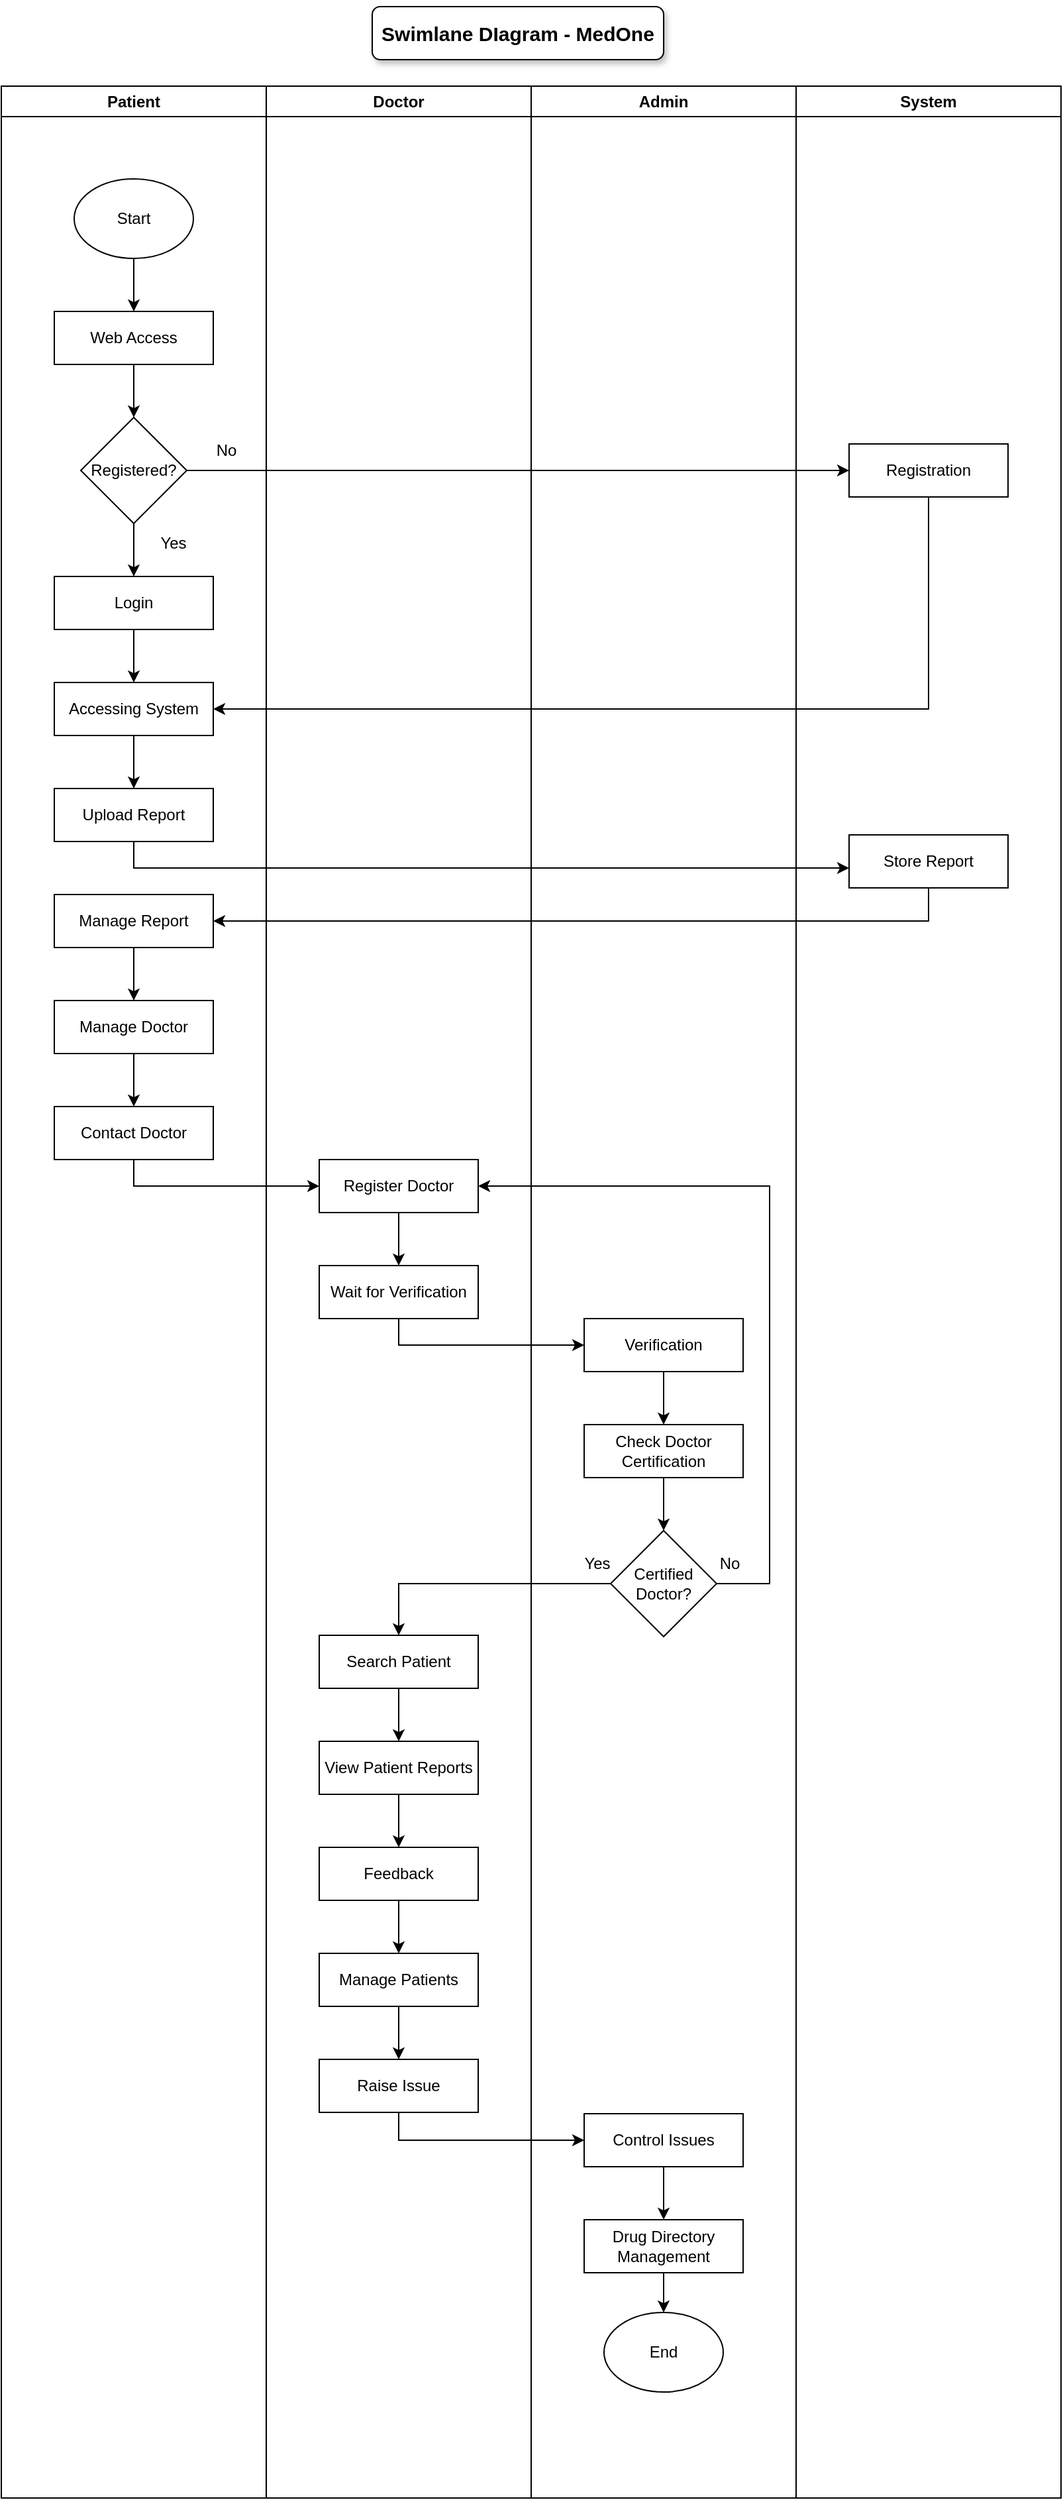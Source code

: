 <mxfile version="20.8.11" type="device"><diagram name="Page-1" id="l5V4Zele8ADKqmV9PC_o"><mxGraphModel dx="880" dy="444" grid="1" gridSize="10" guides="1" tooltips="1" connect="1" arrows="1" fold="1" page="1" pageScale="1" pageWidth="827" pageHeight="1169" math="0" shadow="0"><root><mxCell id="0"/><mxCell id="1" parent="0"/><mxCell id="Y59J0JqTD8W089gYHx2n-1" value="Patient" style="swimlane;whiteSpace=wrap;html=1;" vertex="1" parent="1"><mxGeometry x="40" y="100" width="200" height="1820" as="geometry"/></mxCell><mxCell id="Y59J0JqTD8W089gYHx2n-5" value="Web Access" style="rounded=0;whiteSpace=wrap;html=1;" vertex="1" parent="Y59J0JqTD8W089gYHx2n-1"><mxGeometry x="40" y="170" width="120" height="40" as="geometry"/></mxCell><mxCell id="Y59J0JqTD8W089gYHx2n-6" value="Registered?" style="rhombus;whiteSpace=wrap;html=1;" vertex="1" parent="Y59J0JqTD8W089gYHx2n-1"><mxGeometry x="60" y="250" width="80" height="80" as="geometry"/></mxCell><mxCell id="Y59J0JqTD8W089gYHx2n-7" value="" style="endArrow=classic;html=1;rounded=0;exitX=0.5;exitY=1;exitDx=0;exitDy=0;entryX=0.5;entryY=0;entryDx=0;entryDy=0;" edge="1" parent="Y59J0JqTD8W089gYHx2n-1" source="Y59J0JqTD8W089gYHx2n-5" target="Y59J0JqTD8W089gYHx2n-6"><mxGeometry width="50" height="50" relative="1" as="geometry"><mxPoint x="75" y="270" as="sourcePoint"/><mxPoint x="125" y="220" as="targetPoint"/></mxGeometry></mxCell><mxCell id="Y59J0JqTD8W089gYHx2n-10" value="No" style="text;html=1;strokeColor=none;fillColor=none;align=center;verticalAlign=middle;whiteSpace=wrap;rounded=0;" vertex="1" parent="Y59J0JqTD8W089gYHx2n-1"><mxGeometry x="140" y="260" width="60" height="30" as="geometry"/></mxCell><mxCell id="Y59J0JqTD8W089gYHx2n-11" value="Login" style="rounded=0;whiteSpace=wrap;html=1;" vertex="1" parent="Y59J0JqTD8W089gYHx2n-1"><mxGeometry x="40" y="370" width="120" height="40" as="geometry"/></mxCell><mxCell id="Y59J0JqTD8W089gYHx2n-12" value="" style="endArrow=classic;html=1;rounded=0;exitX=0.5;exitY=1;exitDx=0;exitDy=0;entryX=0.5;entryY=0;entryDx=0;entryDy=0;" edge="1" parent="Y59J0JqTD8W089gYHx2n-1" source="Y59J0JqTD8W089gYHx2n-6" target="Y59J0JqTD8W089gYHx2n-11"><mxGeometry width="50" height="50" relative="1" as="geometry"><mxPoint x="100" y="360" as="sourcePoint"/><mxPoint x="150" y="310" as="targetPoint"/></mxGeometry></mxCell><mxCell id="Y59J0JqTD8W089gYHx2n-13" value="Yes" style="text;html=1;strokeColor=none;fillColor=none;align=center;verticalAlign=middle;whiteSpace=wrap;rounded=0;" vertex="1" parent="Y59J0JqTD8W089gYHx2n-1"><mxGeometry x="100" y="330" width="60" height="30" as="geometry"/></mxCell><mxCell id="Y59J0JqTD8W089gYHx2n-14" value="Accessing System" style="rounded=0;whiteSpace=wrap;html=1;" vertex="1" parent="Y59J0JqTD8W089gYHx2n-1"><mxGeometry x="40" y="450" width="120" height="40" as="geometry"/></mxCell><mxCell id="Y59J0JqTD8W089gYHx2n-16" value="" style="endArrow=classic;html=1;rounded=0;exitX=0.5;exitY=1;exitDx=0;exitDy=0;entryX=0.5;entryY=0;entryDx=0;entryDy=0;" edge="1" parent="Y59J0JqTD8W089gYHx2n-1" source="Y59J0JqTD8W089gYHx2n-11" target="Y59J0JqTD8W089gYHx2n-14"><mxGeometry width="50" height="50" relative="1" as="geometry"><mxPoint x="350" y="400" as="sourcePoint"/><mxPoint x="400" y="350" as="targetPoint"/></mxGeometry></mxCell><mxCell id="Y59J0JqTD8W089gYHx2n-17" value="Upload Report" style="rounded=0;whiteSpace=wrap;html=1;" vertex="1" parent="Y59J0JqTD8W089gYHx2n-1"><mxGeometry x="40" y="530" width="120" height="40" as="geometry"/></mxCell><mxCell id="Y59J0JqTD8W089gYHx2n-18" value="" style="endArrow=classic;html=1;rounded=0;exitX=0.5;exitY=1;exitDx=0;exitDy=0;entryX=0.5;entryY=0;entryDx=0;entryDy=0;" edge="1" parent="Y59J0JqTD8W089gYHx2n-1" source="Y59J0JqTD8W089gYHx2n-14" target="Y59J0JqTD8W089gYHx2n-17"><mxGeometry width="50" height="50" relative="1" as="geometry"><mxPoint x="150" y="520" as="sourcePoint"/><mxPoint x="200" y="470" as="targetPoint"/></mxGeometry></mxCell><mxCell id="Y59J0JqTD8W089gYHx2n-21" value="Manage Report" style="rounded=0;whiteSpace=wrap;html=1;" vertex="1" parent="Y59J0JqTD8W089gYHx2n-1"><mxGeometry x="40" y="610" width="120" height="40" as="geometry"/></mxCell><mxCell id="Y59J0JqTD8W089gYHx2n-23" value="Manage Doctor" style="rounded=0;whiteSpace=wrap;html=1;" vertex="1" parent="Y59J0JqTD8W089gYHx2n-1"><mxGeometry x="40" y="690" width="120" height="40" as="geometry"/></mxCell><mxCell id="Y59J0JqTD8W089gYHx2n-24" value="" style="endArrow=classic;html=1;rounded=0;exitX=0.5;exitY=1;exitDx=0;exitDy=0;entryX=0.5;entryY=0;entryDx=0;entryDy=0;" edge="1" parent="Y59J0JqTD8W089gYHx2n-1" source="Y59J0JqTD8W089gYHx2n-21" target="Y59J0JqTD8W089gYHx2n-23"><mxGeometry width="50" height="50" relative="1" as="geometry"><mxPoint x="350" y="750" as="sourcePoint"/><mxPoint x="400" y="700" as="targetPoint"/></mxGeometry></mxCell><mxCell id="Y59J0JqTD8W089gYHx2n-25" value="Contact Doctor" style="rounded=0;whiteSpace=wrap;html=1;" vertex="1" parent="Y59J0JqTD8W089gYHx2n-1"><mxGeometry x="40" y="770" width="120" height="40" as="geometry"/></mxCell><mxCell id="Y59J0JqTD8W089gYHx2n-26" value="" style="endArrow=classic;html=1;rounded=0;exitX=0.5;exitY=1;exitDx=0;exitDy=0;entryX=0.5;entryY=0;entryDx=0;entryDy=0;" edge="1" parent="Y59J0JqTD8W089gYHx2n-1" source="Y59J0JqTD8W089gYHx2n-23" target="Y59J0JqTD8W089gYHx2n-25"><mxGeometry width="50" height="50" relative="1" as="geometry"><mxPoint x="350" y="750" as="sourcePoint"/><mxPoint x="400" y="700" as="targetPoint"/></mxGeometry></mxCell><mxCell id="Y59J0JqTD8W089gYHx2n-58" value="Start" style="ellipse;whiteSpace=wrap;html=1;" vertex="1" parent="Y59J0JqTD8W089gYHx2n-1"><mxGeometry x="55" y="70" width="90" height="60" as="geometry"/></mxCell><mxCell id="Y59J0JqTD8W089gYHx2n-59" value="" style="endArrow=classic;html=1;rounded=0;fontSize=15;exitX=0.5;exitY=1;exitDx=0;exitDy=0;entryX=0.5;entryY=0;entryDx=0;entryDy=0;" edge="1" parent="Y59J0JqTD8W089gYHx2n-1" source="Y59J0JqTD8W089gYHx2n-58" target="Y59J0JqTD8W089gYHx2n-5"><mxGeometry width="50" height="50" relative="1" as="geometry"><mxPoint x="350" y="190" as="sourcePoint"/><mxPoint x="400" y="140" as="targetPoint"/></mxGeometry></mxCell><mxCell id="Y59J0JqTD8W089gYHx2n-2" value="Doctor" style="swimlane;whiteSpace=wrap;html=1;" vertex="1" parent="1"><mxGeometry x="240" y="100" width="200" height="1820" as="geometry"/></mxCell><mxCell id="Y59J0JqTD8W089gYHx2n-27" value="Register Doctor" style="rounded=0;whiteSpace=wrap;html=1;" vertex="1" parent="Y59J0JqTD8W089gYHx2n-2"><mxGeometry x="40" y="810" width="120" height="40" as="geometry"/></mxCell><mxCell id="Y59J0JqTD8W089gYHx2n-29" value="Wait for Verification" style="rounded=0;whiteSpace=wrap;html=1;" vertex="1" parent="Y59J0JqTD8W089gYHx2n-2"><mxGeometry x="40" y="890" width="120" height="40" as="geometry"/></mxCell><mxCell id="Y59J0JqTD8W089gYHx2n-30" value="" style="endArrow=classic;html=1;rounded=0;exitX=0.5;exitY=1;exitDx=0;exitDy=0;entryX=0.5;entryY=0;entryDx=0;entryDy=0;" edge="1" parent="Y59J0JqTD8W089gYHx2n-2" source="Y59J0JqTD8W089gYHx2n-27" target="Y59J0JqTD8W089gYHx2n-29"><mxGeometry width="50" height="50" relative="1" as="geometry"><mxPoint x="150" y="750" as="sourcePoint"/><mxPoint x="200" y="700" as="targetPoint"/></mxGeometry></mxCell><mxCell id="Y59J0JqTD8W089gYHx2n-39" value="Search Patient" style="rounded=0;whiteSpace=wrap;html=1;" vertex="1" parent="Y59J0JqTD8W089gYHx2n-2"><mxGeometry x="40" y="1169" width="120" height="40" as="geometry"/></mxCell><mxCell id="Y59J0JqTD8W089gYHx2n-42" value="View Patient Reports" style="rounded=0;whiteSpace=wrap;html=1;" vertex="1" parent="Y59J0JqTD8W089gYHx2n-2"><mxGeometry x="40" y="1249" width="120" height="40" as="geometry"/></mxCell><mxCell id="Y59J0JqTD8W089gYHx2n-43" value="" style="endArrow=classic;html=1;rounded=0;exitX=0.5;exitY=1;exitDx=0;exitDy=0;entryX=0.5;entryY=0;entryDx=0;entryDy=0;" edge="1" parent="Y59J0JqTD8W089gYHx2n-2" source="Y59J0JqTD8W089gYHx2n-39" target="Y59J0JqTD8W089gYHx2n-42"><mxGeometry width="50" height="50" relative="1" as="geometry"><mxPoint x="150" y="1359" as="sourcePoint"/><mxPoint x="200" y="1309" as="targetPoint"/></mxGeometry></mxCell><mxCell id="Y59J0JqTD8W089gYHx2n-44" value="Feedback" style="rounded=0;whiteSpace=wrap;html=1;" vertex="1" parent="Y59J0JqTD8W089gYHx2n-2"><mxGeometry x="40" y="1329" width="120" height="40" as="geometry"/></mxCell><mxCell id="Y59J0JqTD8W089gYHx2n-45" value="" style="endArrow=classic;html=1;rounded=0;exitX=0.5;exitY=1;exitDx=0;exitDy=0;entryX=0.5;entryY=0;entryDx=0;entryDy=0;" edge="1" parent="Y59J0JqTD8W089gYHx2n-2" source="Y59J0JqTD8W089gYHx2n-42" target="Y59J0JqTD8W089gYHx2n-44"><mxGeometry width="50" height="50" relative="1" as="geometry"><mxPoint x="150" y="1359" as="sourcePoint"/><mxPoint x="200" y="1309" as="targetPoint"/></mxGeometry></mxCell><mxCell id="Y59J0JqTD8W089gYHx2n-46" value="Manage Patients" style="rounded=0;whiteSpace=wrap;html=1;" vertex="1" parent="Y59J0JqTD8W089gYHx2n-2"><mxGeometry x="40" y="1409" width="120" height="40" as="geometry"/></mxCell><mxCell id="Y59J0JqTD8W089gYHx2n-47" value="" style="endArrow=classic;html=1;rounded=0;exitX=0.5;exitY=1;exitDx=0;exitDy=0;entryX=0.5;entryY=0;entryDx=0;entryDy=0;" edge="1" parent="Y59J0JqTD8W089gYHx2n-2" source="Y59J0JqTD8W089gYHx2n-44" target="Y59J0JqTD8W089gYHx2n-46"><mxGeometry width="50" height="50" relative="1" as="geometry"><mxPoint x="150" y="1499" as="sourcePoint"/><mxPoint x="200" y="1449" as="targetPoint"/></mxGeometry></mxCell><mxCell id="Y59J0JqTD8W089gYHx2n-48" value="Raise Issue" style="rounded=0;whiteSpace=wrap;html=1;" vertex="1" parent="Y59J0JqTD8W089gYHx2n-2"><mxGeometry x="40" y="1489" width="120" height="40" as="geometry"/></mxCell><mxCell id="Y59J0JqTD8W089gYHx2n-49" value="" style="endArrow=classic;html=1;rounded=0;exitX=0.5;exitY=1;exitDx=0;exitDy=0;entryX=0.5;entryY=0;entryDx=0;entryDy=0;" edge="1" parent="Y59J0JqTD8W089gYHx2n-2" source="Y59J0JqTD8W089gYHx2n-46" target="Y59J0JqTD8W089gYHx2n-48"><mxGeometry width="50" height="50" relative="1" as="geometry"><mxPoint x="150" y="1499" as="sourcePoint"/><mxPoint x="200" y="1449" as="targetPoint"/></mxGeometry></mxCell><mxCell id="Y59J0JqTD8W089gYHx2n-3" value="Admin" style="swimlane;whiteSpace=wrap;html=1;" vertex="1" parent="1"><mxGeometry x="440" y="100" width="200" height="1820" as="geometry"/></mxCell><mxCell id="Y59J0JqTD8W089gYHx2n-31" value="Verification" style="rounded=0;whiteSpace=wrap;html=1;" vertex="1" parent="Y59J0JqTD8W089gYHx2n-3"><mxGeometry x="40" y="930" width="120" height="40" as="geometry"/></mxCell><mxCell id="Y59J0JqTD8W089gYHx2n-32" value="Check Doctor Certification" style="rounded=0;whiteSpace=wrap;html=1;" vertex="1" parent="Y59J0JqTD8W089gYHx2n-3"><mxGeometry x="40" y="1010" width="120" height="40" as="geometry"/></mxCell><mxCell id="Y59J0JqTD8W089gYHx2n-34" value="" style="endArrow=classic;html=1;rounded=0;exitX=0.5;exitY=1;exitDx=0;exitDy=0;entryX=0.5;entryY=0;entryDx=0;entryDy=0;" edge="1" parent="Y59J0JqTD8W089gYHx2n-3" source="Y59J0JqTD8W089gYHx2n-31" target="Y59J0JqTD8W089gYHx2n-32"><mxGeometry width="50" height="50" relative="1" as="geometry"><mxPoint x="-50" y="960" as="sourcePoint"/><mxPoint y="910" as="targetPoint"/></mxGeometry></mxCell><mxCell id="Y59J0JqTD8W089gYHx2n-35" value="Certified Doctor?" style="rhombus;whiteSpace=wrap;html=1;" vertex="1" parent="Y59J0JqTD8W089gYHx2n-3"><mxGeometry x="60" y="1090" width="80" height="80" as="geometry"/></mxCell><mxCell id="Y59J0JqTD8W089gYHx2n-36" value="" style="endArrow=classic;html=1;rounded=0;exitX=0.5;exitY=1;exitDx=0;exitDy=0;" edge="1" parent="Y59J0JqTD8W089gYHx2n-3" source="Y59J0JqTD8W089gYHx2n-32" target="Y59J0JqTD8W089gYHx2n-35"><mxGeometry width="50" height="50" relative="1" as="geometry"><mxPoint x="-50" y="1080" as="sourcePoint"/><mxPoint y="1030" as="targetPoint"/></mxGeometry></mxCell><mxCell id="Y59J0JqTD8W089gYHx2n-38" value="No" style="text;html=1;strokeColor=none;fillColor=none;align=center;verticalAlign=middle;whiteSpace=wrap;rounded=0;" vertex="1" parent="Y59J0JqTD8W089gYHx2n-3"><mxGeometry x="120" y="1100" width="60" height="30" as="geometry"/></mxCell><mxCell id="Y59J0JqTD8W089gYHx2n-41" value="Yes" style="text;html=1;strokeColor=none;fillColor=none;align=center;verticalAlign=middle;whiteSpace=wrap;rounded=0;" vertex="1" parent="Y59J0JqTD8W089gYHx2n-3"><mxGeometry x="20" y="1100" width="60" height="30" as="geometry"/></mxCell><mxCell id="Y59J0JqTD8W089gYHx2n-50" value="Control Issues" style="rounded=0;whiteSpace=wrap;html=1;" vertex="1" parent="Y59J0JqTD8W089gYHx2n-3"><mxGeometry x="40" y="1530" width="120" height="40" as="geometry"/></mxCell><mxCell id="Y59J0JqTD8W089gYHx2n-52" value="Drug Directory Management" style="rounded=0;whiteSpace=wrap;html=1;" vertex="1" parent="Y59J0JqTD8W089gYHx2n-3"><mxGeometry x="40" y="1610" width="120" height="40" as="geometry"/></mxCell><mxCell id="Y59J0JqTD8W089gYHx2n-53" value="" style="endArrow=classic;html=1;rounded=0;exitX=0.5;exitY=1;exitDx=0;exitDy=0;entryX=0.5;entryY=0;entryDx=0;entryDy=0;" edge="1" parent="Y59J0JqTD8W089gYHx2n-3" source="Y59J0JqTD8W089gYHx2n-50" target="Y59J0JqTD8W089gYHx2n-52"><mxGeometry width="50" height="50" relative="1" as="geometry"><mxPoint x="-50" y="1620" as="sourcePoint"/><mxPoint y="1570" as="targetPoint"/></mxGeometry></mxCell><mxCell id="Y59J0JqTD8W089gYHx2n-54" value="End" style="ellipse;whiteSpace=wrap;html=1;" vertex="1" parent="Y59J0JqTD8W089gYHx2n-3"><mxGeometry x="55" y="1680" width="90" height="60" as="geometry"/></mxCell><mxCell id="Y59J0JqTD8W089gYHx2n-55" value="" style="endArrow=classic;html=1;rounded=0;exitX=0.5;exitY=1;exitDx=0;exitDy=0;entryX=0.5;entryY=0;entryDx=0;entryDy=0;" edge="1" parent="Y59J0JqTD8W089gYHx2n-3" source="Y59J0JqTD8W089gYHx2n-52" target="Y59J0JqTD8W089gYHx2n-54"><mxGeometry width="50" height="50" relative="1" as="geometry"><mxPoint x="-50" y="1760" as="sourcePoint"/><mxPoint y="1710" as="targetPoint"/></mxGeometry></mxCell><mxCell id="Y59J0JqTD8W089gYHx2n-4" value="System" style="swimlane;whiteSpace=wrap;html=1;" vertex="1" parent="1"><mxGeometry x="640" y="100" width="200" height="1820" as="geometry"/></mxCell><mxCell id="Y59J0JqTD8W089gYHx2n-8" value="Registration" style="rounded=0;whiteSpace=wrap;html=1;" vertex="1" parent="Y59J0JqTD8W089gYHx2n-4"><mxGeometry x="40" y="270" width="120" height="40" as="geometry"/></mxCell><mxCell id="Y59J0JqTD8W089gYHx2n-19" value="Store Report" style="rounded=0;whiteSpace=wrap;html=1;" vertex="1" parent="Y59J0JqTD8W089gYHx2n-4"><mxGeometry x="40" y="565" width="120" height="40" as="geometry"/></mxCell><mxCell id="Y59J0JqTD8W089gYHx2n-9" value="" style="endArrow=classic;html=1;rounded=0;exitX=1;exitY=0.5;exitDx=0;exitDy=0;entryX=0;entryY=0.5;entryDx=0;entryDy=0;" edge="1" parent="1" source="Y59J0JqTD8W089gYHx2n-6" target="Y59J0JqTD8W089gYHx2n-8"><mxGeometry width="50" height="50" relative="1" as="geometry"><mxPoint x="390" y="360" as="sourcePoint"/><mxPoint x="440" y="310" as="targetPoint"/></mxGeometry></mxCell><mxCell id="Y59J0JqTD8W089gYHx2n-15" value="" style="endArrow=classic;html=1;rounded=0;exitX=0.5;exitY=1;exitDx=0;exitDy=0;entryX=1;entryY=0.5;entryDx=0;entryDy=0;" edge="1" parent="1" source="Y59J0JqTD8W089gYHx2n-8" target="Y59J0JqTD8W089gYHx2n-14"><mxGeometry width="50" height="50" relative="1" as="geometry"><mxPoint x="315" y="590" as="sourcePoint"/><mxPoint x="365" y="540" as="targetPoint"/><Array as="points"><mxPoint x="740" y="570"/></Array></mxGeometry></mxCell><mxCell id="Y59J0JqTD8W089gYHx2n-20" value="" style="endArrow=classic;html=1;rounded=0;exitX=0.5;exitY=1;exitDx=0;exitDy=0;entryX=0;entryY=0.625;entryDx=0;entryDy=0;entryPerimeter=0;" edge="1" parent="1" source="Y59J0JqTD8W089gYHx2n-17" target="Y59J0JqTD8W089gYHx2n-19"><mxGeometry width="50" height="50" relative="1" as="geometry"><mxPoint x="390" y="570" as="sourcePoint"/><mxPoint x="440" y="520" as="targetPoint"/><Array as="points"><mxPoint x="140" y="690"/><mxPoint x="230" y="690"/><mxPoint x="610" y="690"/><mxPoint x="660" y="690"/></Array></mxGeometry></mxCell><mxCell id="Y59J0JqTD8W089gYHx2n-22" value="" style="endArrow=classic;html=1;rounded=0;exitX=0.5;exitY=1;exitDx=0;exitDy=0;entryX=1;entryY=0.5;entryDx=0;entryDy=0;" edge="1" parent="1" source="Y59J0JqTD8W089gYHx2n-19" target="Y59J0JqTD8W089gYHx2n-21"><mxGeometry width="50" height="50" relative="1" as="geometry"><mxPoint x="390" y="640" as="sourcePoint"/><mxPoint x="440" y="590" as="targetPoint"/><Array as="points"><mxPoint x="740" y="730"/></Array></mxGeometry></mxCell><mxCell id="Y59J0JqTD8W089gYHx2n-28" value="" style="endArrow=classic;html=1;rounded=0;exitX=0.5;exitY=1;exitDx=0;exitDy=0;entryX=0;entryY=0.5;entryDx=0;entryDy=0;" edge="1" parent="1" source="Y59J0JqTD8W089gYHx2n-25" target="Y59J0JqTD8W089gYHx2n-27"><mxGeometry width="50" height="50" relative="1" as="geometry"><mxPoint x="390" y="850" as="sourcePoint"/><mxPoint x="440" y="800" as="targetPoint"/><Array as="points"><mxPoint x="140" y="930"/></Array></mxGeometry></mxCell><mxCell id="Y59J0JqTD8W089gYHx2n-33" value="" style="endArrow=classic;html=1;rounded=0;exitX=0.5;exitY=1;exitDx=0;exitDy=0;entryX=0;entryY=0.5;entryDx=0;entryDy=0;" edge="1" parent="1" source="Y59J0JqTD8W089gYHx2n-29" target="Y59J0JqTD8W089gYHx2n-31"><mxGeometry width="50" height="50" relative="1" as="geometry"><mxPoint x="390" y="980" as="sourcePoint"/><mxPoint x="440" y="930" as="targetPoint"/><Array as="points"><mxPoint x="340" y="1050"/></Array></mxGeometry></mxCell><mxCell id="Y59J0JqTD8W089gYHx2n-37" value="" style="endArrow=classic;html=1;rounded=0;exitX=1;exitY=0.5;exitDx=0;exitDy=0;entryX=1;entryY=0.5;entryDx=0;entryDy=0;" edge="1" parent="1" source="Y59J0JqTD8W089gYHx2n-35" target="Y59J0JqTD8W089gYHx2n-27"><mxGeometry width="50" height="50" relative="1" as="geometry"><mxPoint x="390" y="1090" as="sourcePoint"/><mxPoint x="440" y="1040" as="targetPoint"/><Array as="points"><mxPoint x="620" y="1230"/><mxPoint x="620" y="1150"/><mxPoint x="620" y="930"/></Array></mxGeometry></mxCell><mxCell id="Y59J0JqTD8W089gYHx2n-40" value="" style="endArrow=classic;html=1;rounded=0;exitX=0;exitY=0.5;exitDx=0;exitDy=0;entryX=0.5;entryY=0;entryDx=0;entryDy=0;" edge="1" parent="1" source="Y59J0JqTD8W089gYHx2n-35" target="Y59J0JqTD8W089gYHx2n-39"><mxGeometry width="50" height="50" relative="1" as="geometry"><mxPoint x="390" y="1230" as="sourcePoint"/><mxPoint x="440" y="1180" as="targetPoint"/><Array as="points"><mxPoint x="340" y="1230"/></Array></mxGeometry></mxCell><mxCell id="Y59J0JqTD8W089gYHx2n-51" value="" style="endArrow=classic;html=1;rounded=0;exitX=0.5;exitY=1;exitDx=0;exitDy=0;entryX=0;entryY=0.5;entryDx=0;entryDy=0;" edge="1" parent="1" source="Y59J0JqTD8W089gYHx2n-48" target="Y59J0JqTD8W089gYHx2n-50"><mxGeometry width="50" height="50" relative="1" as="geometry"><mxPoint x="390" y="1650" as="sourcePoint"/><mxPoint x="440" y="1600" as="targetPoint"/><Array as="points"><mxPoint x="340" y="1650"/></Array></mxGeometry></mxCell><mxCell id="Y59J0JqTD8W089gYHx2n-56" value="Swimlane DIagram - MedOne" style="rounded=1;whiteSpace=wrap;html=1;fontStyle=1;fontSize=15;align=center;shadow=1;" vertex="1" parent="1"><mxGeometry x="320" y="40" width="220" height="40" as="geometry"/></mxCell></root></mxGraphModel></diagram></mxfile>